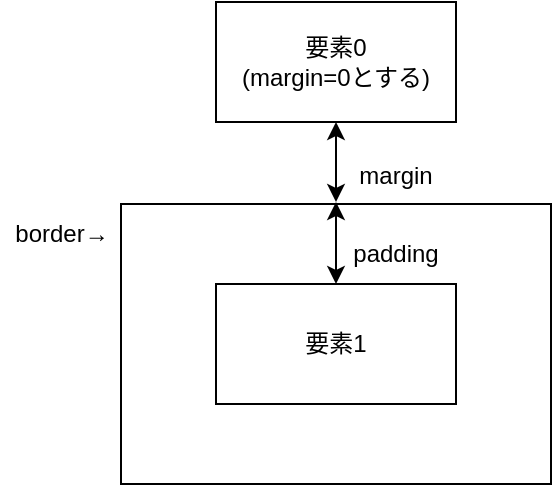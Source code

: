 <mxfile>
    <diagram id="gWvOYyUZsFarX-rJs_lS" name="ページ1">
        <mxGraphModel dx="532" dy="475" grid="1" gridSize="10" guides="1" tooltips="1" connect="1" arrows="1" fold="1" page="1" pageScale="1" pageWidth="827" pageHeight="1169" math="0" shadow="0">
            <root>
                <mxCell id="0"/>
                <mxCell id="1" parent="0"/>
                <mxCell id="3" value="" style="rounded=0;whiteSpace=wrap;html=1;align=left;" vertex="1" parent="1">
                    <mxGeometry x="172.5" y="281" width="215" height="140" as="geometry"/>
                </mxCell>
                <mxCell id="2" value="要素1" style="rounded=0;whiteSpace=wrap;html=1;" vertex="1" parent="1">
                    <mxGeometry x="220" y="321" width="120" height="60" as="geometry"/>
                </mxCell>
                <mxCell id="5" value="要素0&lt;div&gt;(margin=0とする)&lt;/div&gt;" style="rounded=0;whiteSpace=wrap;html=1;" vertex="1" parent="1">
                    <mxGeometry x="220" y="180" width="120" height="60" as="geometry"/>
                </mxCell>
                <mxCell id="6" value="" style="endArrow=classic;startArrow=classic;html=1;exitX=0.5;exitY=0;exitDx=0;exitDy=0;" edge="1" parent="1" source="2">
                    <mxGeometry width="50" height="50" relative="1" as="geometry">
                        <mxPoint x="250" y="210" as="sourcePoint"/>
                        <mxPoint x="280" y="280" as="targetPoint"/>
                    </mxGeometry>
                </mxCell>
                <mxCell id="7" value="padding" style="text;html=1;align=center;verticalAlign=middle;whiteSpace=wrap;rounded=0;" vertex="1" parent="1">
                    <mxGeometry x="280" y="291" width="60" height="30" as="geometry"/>
                </mxCell>
                <mxCell id="8" value="" style="endArrow=classic;startArrow=classic;html=1;entryX=0.5;entryY=1;entryDx=0;entryDy=0;" edge="1" parent="1" target="5">
                    <mxGeometry width="50" height="50" relative="1" as="geometry">
                        <mxPoint x="280" y="280" as="sourcePoint"/>
                        <mxPoint x="300" y="160" as="targetPoint"/>
                    </mxGeometry>
                </mxCell>
                <mxCell id="9" value="margin" style="text;html=1;align=center;verticalAlign=middle;whiteSpace=wrap;rounded=0;" vertex="1" parent="1">
                    <mxGeometry x="280" y="252" width="60" height="30" as="geometry"/>
                </mxCell>
                <mxCell id="10" value="border→" style="text;html=1;align=center;verticalAlign=middle;whiteSpace=wrap;rounded=0;" vertex="1" parent="1">
                    <mxGeometry x="112.5" y="281" width="60" height="30" as="geometry"/>
                </mxCell>
            </root>
        </mxGraphModel>
    </diagram>
</mxfile>